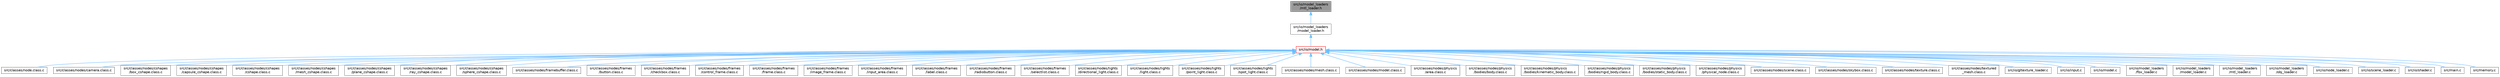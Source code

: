 digraph "src/io/model_loaders/mtl_loader.h"
{
 // LATEX_PDF_SIZE
  bgcolor="transparent";
  edge [fontname=Helvetica,fontsize=10,labelfontname=Helvetica,labelfontsize=10];
  node [fontname=Helvetica,fontsize=10,shape=box,height=0.2,width=0.4];
  Node1 [id="Node000001",label="src/io/model_loaders\l/mtl_loader.h",height=0.2,width=0.4,color="gray40", fillcolor="grey60", style="filled", fontcolor="black",tooltip=" "];
  Node1 -> Node2 [id="edge50_Node000001_Node000002",dir="back",color="steelblue1",style="solid",tooltip=" "];
  Node2 [id="Node000002",label="src/io/model_loaders\l/model_loader.h",height=0.2,width=0.4,color="grey40", fillcolor="white", style="filled",URL="$model__loader_8h.html",tooltip=" "];
  Node2 -> Node3 [id="edge51_Node000002_Node000003",dir="back",color="steelblue1",style="solid",tooltip=" "];
  Node3 [id="Node000003",label="src/io/model.h",height=0.2,width=0.4,color="red", fillcolor="#FFF0F0", style="filled",URL="$model_8h.html",tooltip="Defines structures and functions for handling 3D models and their properties."];
  Node3 -> Node4 [id="edge52_Node000003_Node000004",dir="back",color="steelblue1",style="solid",tooltip=" "];
  Node4 [id="Node000004",label="src/classes/node.class.c",height=0.2,width=0.4,color="grey40", fillcolor="white", style="filled",URL="$node_8class_8c.html",tooltip="Implementation of the node class for the ProjetSDLOpenGLL2 project."];
  Node3 -> Node5 [id="edge53_Node000003_Node000005",dir="back",color="steelblue1",style="solid",tooltip=" "];
  Node5 [id="Node000005",label="src/classes/nodes/camera.class.c",height=0.2,width=0.4,color="grey40", fillcolor="white", style="filled",URL="$camera_8class_8c.html",tooltip="This file contains the implementation of the Camera class."];
  Node3 -> Node6 [id="edge54_Node000003_Node000006",dir="back",color="steelblue1",style="solid",tooltip=" "];
  Node6 [id="Node000006",label="src/classes/nodes/cshapes\l/box_cshape.class.c",height=0.2,width=0.4,color="grey40", fillcolor="white", style="filled",URL="$box__cshape_8class_8c.html",tooltip="This source file defines the BoxCShape class and its associated methods."];
  Node3 -> Node7 [id="edge55_Node000003_Node000007",dir="back",color="steelblue1",style="solid",tooltip=" "];
  Node7 [id="Node000007",label="src/classes/nodes/cshapes\l/capsule_cshape.class.c",height=0.2,width=0.4,color="grey40", fillcolor="white", style="filled",URL="$capsule__cshape_8class_8c.html",tooltip="This file defines the implementation of the capsule shape class."];
  Node3 -> Node8 [id="edge56_Node000003_Node000008",dir="back",color="steelblue1",style="solid",tooltip=" "];
  Node8 [id="Node000008",label="src/classes/nodes/cshapes\l/cshape.class.c",height=0.2,width=0.4,color="grey40", fillcolor="white", style="filled",URL="$cshape_8class_8c.html",tooltip="This file defines the implementation of various CShape classes."];
  Node3 -> Node9 [id="edge57_Node000003_Node000009",dir="back",color="steelblue1",style="solid",tooltip=" "];
  Node9 [id="Node000009",label="src/classes/nodes/cshapes\l/mesh_cshape.class.c",height=0.2,width=0.4,color="grey40", fillcolor="white", style="filled",URL="$mesh__cshape_8class_8c.html",tooltip="This file defines the implementation of mesh shapes for the project."];
  Node3 -> Node10 [id="edge58_Node000003_Node000010",dir="back",color="steelblue1",style="solid",tooltip=" "];
  Node10 [id="Node000010",label="src/classes/nodes/cshapes\l/plane_cshape.class.c",height=0.2,width=0.4,color="grey40", fillcolor="white", style="filled",URL="$plane__cshape_8class_8c.html",tooltip="This file defines the implementation of a plane shape class."];
  Node3 -> Node11 [id="edge59_Node000003_Node000011",dir="back",color="steelblue1",style="solid",tooltip=" "];
  Node11 [id="Node000011",label="src/classes/nodes/cshapes\l/ray_cshape.class.c",height=0.2,width=0.4,color="grey40", fillcolor="white", style="filled",URL="$ray__cshape_8class_8c.html",tooltip="This file defines the implementation of ray-casting shapes."];
  Node3 -> Node12 [id="edge60_Node000003_Node000012",dir="back",color="steelblue1",style="solid",tooltip=" "];
  Node12 [id="Node000012",label="src/classes/nodes/cshapes\l/sphere_cshape.class.c",height=0.2,width=0.4,color="grey40", fillcolor="white", style="filled",URL="$sphere__cshape_8class_8c.html",tooltip="This file contains the implementation of the SphereCShape class."];
  Node3 -> Node13 [id="edge61_Node000003_Node000013",dir="back",color="steelblue1",style="solid",tooltip=" "];
  Node13 [id="Node000013",label="src/classes/nodes/framebuffer.class.c",height=0.2,width=0.4,color="grey40", fillcolor="white", style="filled",URL="$framebuffer_8class_8c.html",tooltip="Framebuffer class implementation."];
  Node3 -> Node14 [id="edge62_Node000003_Node000014",dir="back",color="steelblue1",style="solid",tooltip=" "];
  Node14 [id="Node000014",label="src/classes/nodes/frames\l/button.class.c",height=0.2,width=0.4,color="grey40", fillcolor="white", style="filled",URL="$button_8class_8c.html",tooltip="This file defines the Button class and its associated methods."];
  Node3 -> Node15 [id="edge63_Node000003_Node000015",dir="back",color="steelblue1",style="solid",tooltip=" "];
  Node15 [id="Node000015",label="src/classes/nodes/frames\l/checkbox.class.c",height=0.2,width=0.4,color="grey40", fillcolor="white", style="filled",URL="$checkbox_8class_8c.html",tooltip="Implementation of the Checkbox class for the GUI framework."];
  Node3 -> Node16 [id="edge64_Node000003_Node000016",dir="back",color="steelblue1",style="solid",tooltip=" "];
  Node16 [id="Node000016",label="src/classes/nodes/frames\l/control_frame.class.c",height=0.2,width=0.4,color="grey40", fillcolor="white", style="filled",URL="$control__frame_8class_8c.html",tooltip="This file defines the implementation of the control frame class."];
  Node3 -> Node17 [id="edge65_Node000003_Node000017",dir="back",color="steelblue1",style="solid",tooltip=" "];
  Node17 [id="Node000017",label="src/classes/nodes/frames\l/frame.class.c",height=0.2,width=0.4,color="grey40", fillcolor="white", style="filled",URL="$frame_8class_8c.html",tooltip="This file defines the implementation of frame-related functionalities."];
  Node3 -> Node18 [id="edge66_Node000003_Node000018",dir="back",color="steelblue1",style="solid",tooltip=" "];
  Node18 [id="Node000018",label="src/classes/nodes/frames\l/image_frame.class.c",height=0.2,width=0.4,color="grey40", fillcolor="white", style="filled",URL="$image__frame_8class_8c.html",tooltip="This file contains the implementation of the ImageFrame class."];
  Node3 -> Node19 [id="edge67_Node000003_Node000019",dir="back",color="steelblue1",style="solid",tooltip=" "];
  Node19 [id="Node000019",label="src/classes/nodes/frames\l/input_area.class.c",height=0.2,width=0.4,color="grey40", fillcolor="white", style="filled",URL="$input__area_8class_8c.html",tooltip="This file defines the InputArea class and its associated methods."];
  Node3 -> Node20 [id="edge68_Node000003_Node000020",dir="back",color="steelblue1",style="solid",tooltip=" "];
  Node20 [id="Node000020",label="src/classes/nodes/frames\l/label.class.c",height=0.2,width=0.4,color="grey40", fillcolor="white", style="filled",URL="$label_8class_8c.html",tooltip="This file defines the Label class and its associated functions."];
  Node3 -> Node21 [id="edge69_Node000003_Node000021",dir="back",color="steelblue1",style="solid",tooltip=" "];
  Node21 [id="Node000021",label="src/classes/nodes/frames\l/radiobutton.class.c",height=0.2,width=0.4,color="grey40", fillcolor="white", style="filled",URL="$radiobutton_8class_8c.html",tooltip="Implementation of the RadioButton class."];
  Node3 -> Node22 [id="edge70_Node000003_Node000022",dir="back",color="steelblue1",style="solid",tooltip=" "];
  Node22 [id="Node000022",label="src/classes/nodes/frames\l/selectlist.class.c",height=0.2,width=0.4,color="grey40", fillcolor="white", style="filled",URL="$selectlist_8class_8c.html",tooltip="This file implements the functionality for a selectable list frame in the application."];
  Node3 -> Node23 [id="edge71_Node000003_Node000023",dir="back",color="steelblue1",style="solid",tooltip=" "];
  Node23 [id="Node000023",label="src/classes/nodes/lights\l/directional_light.class.c",height=0.2,width=0.4,color="grey40", fillcolor="white", style="filled",URL="$directional__light_8class_8c.html",tooltip="This file contains the implementation of the directional light class."];
  Node3 -> Node24 [id="edge72_Node000003_Node000024",dir="back",color="steelblue1",style="solid",tooltip=" "];
  Node24 [id="Node000024",label="src/classes/nodes/lights\l/light.class.c",height=0.2,width=0.4,color="grey40", fillcolor="white", style="filled",URL="$light_8class_8c.html",tooltip="This file contains the implementation of the light class for the project."];
  Node3 -> Node25 [id="edge73_Node000003_Node000025",dir="back",color="steelblue1",style="solid",tooltip=" "];
  Node25 [id="Node000025",label="src/classes/nodes/lights\l/point_light.class.c",height=0.2,width=0.4,color="grey40", fillcolor="white", style="filled",URL="$point__light_8class_8c.html",tooltip="This file contains the implementation of the PointLight class."];
  Node3 -> Node26 [id="edge74_Node000003_Node000026",dir="back",color="steelblue1",style="solid",tooltip=" "];
  Node26 [id="Node000026",label="src/classes/nodes/lights\l/spot_light.class.c",height=0.2,width=0.4,color="grey40", fillcolor="white", style="filled",URL="$spot__light_8class_8c.html",tooltip="This file contains the implementation of the SpotLight class."];
  Node3 -> Node27 [id="edge75_Node000003_Node000027",dir="back",color="steelblue1",style="solid",tooltip=" "];
  Node27 [id="Node000027",label="src/classes/nodes/mesh.class.c",height=0.2,width=0.4,color="grey40", fillcolor="white", style="filled",URL="$mesh_8class_8c.html",tooltip="This file defines the implementation of the Mesh class."];
  Node3 -> Node28 [id="edge76_Node000003_Node000028",dir="back",color="steelblue1",style="solid",tooltip=" "];
  Node28 [id="Node000028",label="src/classes/nodes/model.class.c",height=0.2,width=0.4,color="grey40", fillcolor="white", style="filled",URL="$model_8class_8c.html",tooltip="This file contains the implementation of the model class."];
  Node3 -> Node29 [id="edge77_Node000003_Node000029",dir="back",color="steelblue1",style="solid",tooltip=" "];
  Node29 [id="Node000029",label="src/classes/nodes/physics\l/area.class.c",height=0.2,width=0.4,color="grey40", fillcolor="white", style="filled",URL="$area_8class_8c.html",tooltip="This file handles the physics area nodes in the project."];
  Node3 -> Node30 [id="edge78_Node000003_Node000030",dir="back",color="steelblue1",style="solid",tooltip=" "];
  Node30 [id="Node000030",label="src/classes/nodes/physics\l/bodies/body.class.c",height=0.2,width=0.4,color="grey40", fillcolor="white", style="filled",URL="$body_8class_8c.html",tooltip="This file defines the body class for the physics engine."];
  Node3 -> Node31 [id="edge79_Node000003_Node000031",dir="back",color="steelblue1",style="solid",tooltip=" "];
  Node31 [id="Node000031",label="src/classes/nodes/physics\l/bodies/kinematic_body.class.c",height=0.2,width=0.4,color="grey40", fillcolor="white", style="filled",URL="$kinematic__body_8class_8c.html",tooltip="This file defines the implementation of kinematic bodies for the physics engine."];
  Node3 -> Node32 [id="edge80_Node000003_Node000032",dir="back",color="steelblue1",style="solid",tooltip=" "];
  Node32 [id="Node000032",label="src/classes/nodes/physics\l/bodies/rigid_body.class.c",height=0.2,width=0.4,color="grey40", fillcolor="white", style="filled",URL="$rigid__body_8class_8c.html",tooltip="This source file defines the implementation of rigid body physics for the project."];
  Node3 -> Node33 [id="edge81_Node000003_Node000033",dir="back",color="steelblue1",style="solid",tooltip=" "];
  Node33 [id="Node000033",label="src/classes/nodes/physics\l/bodies/static_body.class.c",height=0.2,width=0.4,color="grey40", fillcolor="white", style="filled",URL="$static__body_8class_8c.html",tooltip=" "];
  Node3 -> Node34 [id="edge82_Node000003_Node000034",dir="back",color="steelblue1",style="solid",tooltip=" "];
  Node34 [id="Node000034",label="src/classes/nodes/physics\l/physical_node.class.c",height=0.2,width=0.4,color="grey40", fillcolor="white", style="filled",URL="$physical__node_8class_8c.html",tooltip="This file contains the implementation of the PhysicalNode class."];
  Node3 -> Node35 [id="edge83_Node000003_Node000035",dir="back",color="steelblue1",style="solid",tooltip=" "];
  Node35 [id="Node000035",label="src/classes/nodes/scene.class.c",height=0.2,width=0.4,color="grey40", fillcolor="white", style="filled",URL="$scene_8class_8c.html",tooltip="This file contains the implementation of the scene class."];
  Node3 -> Node36 [id="edge84_Node000003_Node000036",dir="back",color="steelblue1",style="solid",tooltip=" "];
  Node36 [id="Node000036",label="src/classes/nodes/skybox.class.c",height=0.2,width=0.4,color="grey40", fillcolor="white", style="filled",URL="$skybox_8class_8c.html",tooltip="This file contains the implementation of the Skybox class."];
  Node3 -> Node37 [id="edge85_Node000003_Node000037",dir="back",color="steelblue1",style="solid",tooltip=" "];
  Node37 [id="Node000037",label="src/classes/nodes/texture.class.c",height=0.2,width=0.4,color="grey40", fillcolor="white", style="filled",URL="$texture_8class_8c.html",tooltip="This file contains the implementation of texture-related functionalities."];
  Node3 -> Node38 [id="edge86_Node000003_Node000038",dir="back",color="steelblue1",style="solid",tooltip=" "];
  Node38 [id="Node000038",label="src/classes/nodes/textured\l_mesh.class.c",height=0.2,width=0.4,color="grey40", fillcolor="white", style="filled",URL="$textured__mesh_8class_8c.html",tooltip="This file contains the implementation of the TexturedMesh class."];
  Node3 -> Node39 [id="edge87_Node000003_Node000039",dir="back",color="steelblue1",style="solid",tooltip=" "];
  Node39 [id="Node000039",label="src/io/gltexture_loader.c",height=0.2,width=0.4,color="grey40", fillcolor="white", style="filled",URL="$gltexture__loader_8c.html",tooltip=" "];
  Node3 -> Node40 [id="edge88_Node000003_Node000040",dir="back",color="steelblue1",style="solid",tooltip=" "];
  Node40 [id="Node000040",label="src/io/input.c",height=0.2,width=0.4,color="grey40", fillcolor="white", style="filled",URL="$input_8c.html",tooltip=" "];
  Node3 -> Node41 [id="edge89_Node000003_Node000041",dir="back",color="steelblue1",style="solid",tooltip=" "];
  Node41 [id="Node000041",label="src/io/model.c",height=0.2,width=0.4,color="grey40", fillcolor="white", style="filled",URL="$model_8c.html",tooltip=" "];
  Node3 -> Node42 [id="edge90_Node000003_Node000042",dir="back",color="steelblue1",style="solid",tooltip=" "];
  Node42 [id="Node000042",label="src/io/model_loaders\l/fbx_loader.c",height=0.2,width=0.4,color="grey40", fillcolor="white", style="filled",URL="$fbx__loader_8c.html",tooltip=" "];
  Node3 -> Node43 [id="edge91_Node000003_Node000043",dir="back",color="steelblue1",style="solid",tooltip=" "];
  Node43 [id="Node000043",label="src/io/model_loaders\l/model_loader.c",height=0.2,width=0.4,color="grey40", fillcolor="white", style="filled",URL="$model__loader_8c.html",tooltip=" "];
  Node3 -> Node44 [id="edge92_Node000003_Node000044",dir="back",color="steelblue1",style="solid",tooltip=" "];
  Node44 [id="Node000044",label="src/io/model_loaders\l/mtl_loader.c",height=0.2,width=0.4,color="grey40", fillcolor="white", style="filled",URL="$mtl__loader_8c.html",tooltip=" "];
  Node3 -> Node45 [id="edge93_Node000003_Node000045",dir="back",color="steelblue1",style="solid",tooltip=" "];
  Node45 [id="Node000045",label="src/io/model_loaders\l/obj_loader.c",height=0.2,width=0.4,color="grey40", fillcolor="white", style="filled",URL="$obj__loader_8c.html",tooltip=" "];
  Node3 -> Node46 [id="edge94_Node000003_Node000046",dir="back",color="steelblue1",style="solid",tooltip=" "];
  Node46 [id="Node000046",label="src/io/node_loader.c",height=0.2,width=0.4,color="grey40", fillcolor="white", style="filled",URL="$node__loader_8c.html",tooltip=" "];
  Node3 -> Node47 [id="edge95_Node000003_Node000047",dir="back",color="steelblue1",style="solid",tooltip=" "];
  Node47 [id="Node000047",label="src/io/scene_loader.c",height=0.2,width=0.4,color="grey40", fillcolor="white", style="filled",URL="$scene__loader_8c.html",tooltip=" "];
  Node3 -> Node48 [id="edge96_Node000003_Node000048",dir="back",color="steelblue1",style="solid",tooltip=" "];
  Node48 [id="Node000048",label="src/io/shader.c",height=0.2,width=0.4,color="grey40", fillcolor="white", style="filled",URL="$shader_8c.html",tooltip=" "];
  Node3 -> Node49 [id="edge97_Node000003_Node000049",dir="back",color="steelblue1",style="solid",tooltip=" "];
  Node49 [id="Node000049",label="src/main.c",height=0.2,width=0.4,color="grey40", fillcolor="white", style="filled",URL="$main_8c.html",tooltip=" "];
  Node3 -> Node50 [id="edge98_Node000003_Node000050",dir="back",color="steelblue1",style="solid",tooltip=" "];
  Node50 [id="Node000050",label="src/memory.c",height=0.2,width=0.4,color="grey40", fillcolor="white", style="filled",URL="$memory_8c.html",tooltip=" "];
}
